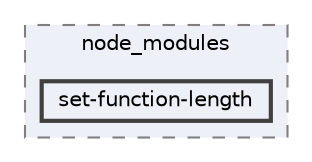 digraph "pkiclassroomrescheduler/src/main/frontend/node_modules/set-function-length"
{
 // LATEX_PDF_SIZE
  bgcolor="transparent";
  edge [fontname=Helvetica,fontsize=10,labelfontname=Helvetica,labelfontsize=10];
  node [fontname=Helvetica,fontsize=10,shape=box,height=0.2,width=0.4];
  compound=true
  subgraph clusterdir_72953eda66ccb3a2722c28e1c3e6c23b {
    graph [ bgcolor="#edf0f7", pencolor="grey50", label="node_modules", fontname=Helvetica,fontsize=10 style="filled,dashed", URL="dir_72953eda66ccb3a2722c28e1c3e6c23b.html",tooltip=""]
  dir_252444479e8ebea313c66a92baac04a4 [label="set-function-length", fillcolor="#edf0f7", color="grey25", style="filled,bold", URL="dir_252444479e8ebea313c66a92baac04a4.html",tooltip=""];
  }
}
